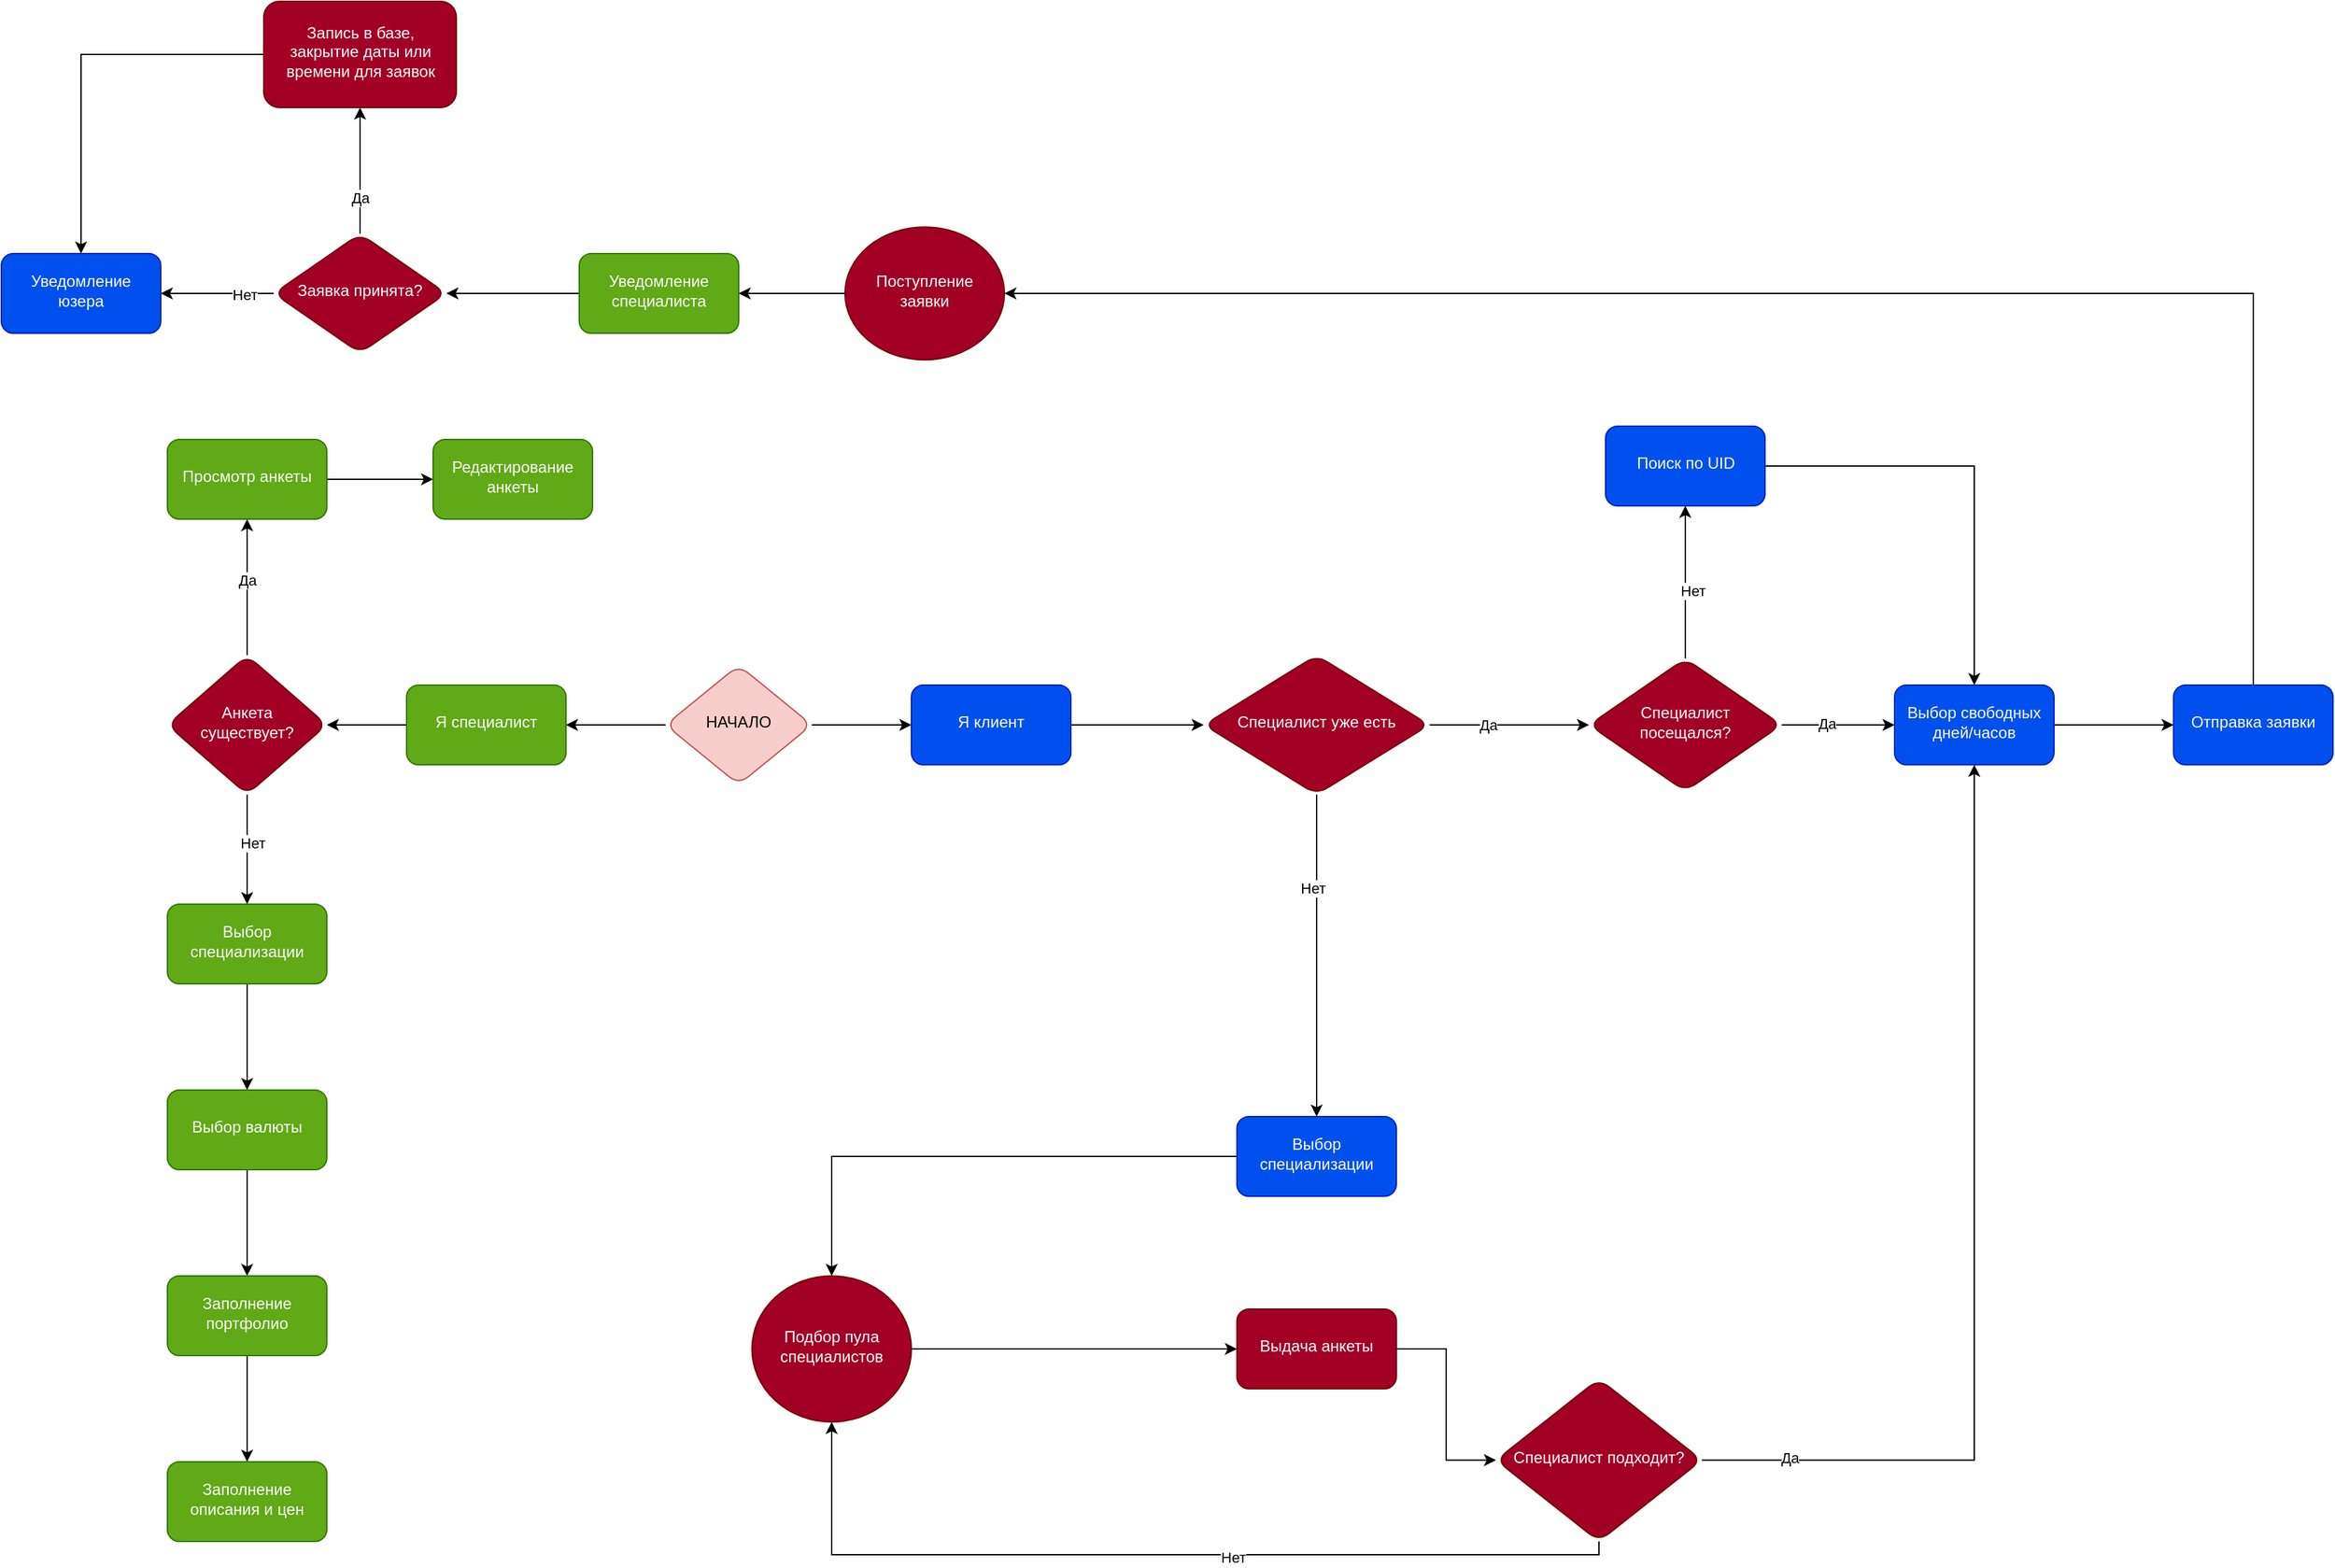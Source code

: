 <mxfile version="22.0.0" type="github" pages="2">
  <diagram id="C5RBs43oDa-KdzZeNtuy" name="main">
    <mxGraphModel dx="2327" dy="1945" grid="1" gridSize="10" guides="1" tooltips="1" connect="1" arrows="1" fold="1" page="1" pageScale="1" pageWidth="827" pageHeight="1169" math="0" shadow="0">
      <root>
        <mxCell id="WIyWlLk6GJQsqaUBKTNV-0" />
        <mxCell id="WIyWlLk6GJQsqaUBKTNV-1" parent="WIyWlLk6GJQsqaUBKTNV-0" />
        <mxCell id="lmuuh1b2axS20Bc5aRuu-1" value="" style="edgeStyle=orthogonalEdgeStyle;rounded=0;orthogonalLoop=1;jettySize=auto;html=1;" edge="1" parent="WIyWlLk6GJQsqaUBKTNV-1" source="WIyWlLk6GJQsqaUBKTNV-6" target="lmuuh1b2axS20Bc5aRuu-0">
          <mxGeometry relative="1" as="geometry" />
        </mxCell>
        <mxCell id="lmuuh1b2axS20Bc5aRuu-3" value="" style="edgeStyle=orthogonalEdgeStyle;rounded=0;orthogonalLoop=1;jettySize=auto;html=1;" edge="1" parent="WIyWlLk6GJQsqaUBKTNV-1" source="WIyWlLk6GJQsqaUBKTNV-6" target="lmuuh1b2axS20Bc5aRuu-2">
          <mxGeometry relative="1" as="geometry" />
        </mxCell>
        <mxCell id="WIyWlLk6GJQsqaUBKTNV-6" value="НАЧАЛО" style="rhombus;whiteSpace=wrap;html=1;shadow=0;fontFamily=Helvetica;fontSize=12;align=center;strokeWidth=1;spacing=6;spacingTop=-4;rounded=1;labelBackgroundColor=none;fillColor=#f8cecc;strokeColor=#b85450;" parent="WIyWlLk6GJQsqaUBKTNV-1" vertex="1">
          <mxGeometry x="325" width="110" height="90" as="geometry" />
        </mxCell>
        <mxCell id="R9TGq8U2mme78dOF1fop-21" style="edgeStyle=orthogonalEdgeStyle;rounded=1;orthogonalLoop=1;jettySize=auto;html=1;exitX=0.5;exitY=1;exitDx=0;exitDy=0;entryX=0;entryY=0.5;entryDx=0;entryDy=0;strokeColor=#23445D;" parent="WIyWlLk6GJQsqaUBKTNV-1" source="R9TGq8U2mme78dOF1fop-17" edge="1">
          <mxGeometry relative="1" as="geometry">
            <Array as="points">
              <mxPoint x="380" y="550" />
              <mxPoint x="270" y="550" />
              <mxPoint x="270" y="330" />
            </Array>
            <mxPoint x="330" y="330" as="targetPoint" />
          </mxGeometry>
        </mxCell>
        <mxCell id="lmuuh1b2axS20Bc5aRuu-5" value="" style="edgeStyle=orthogonalEdgeStyle;rounded=0;orthogonalLoop=1;jettySize=auto;html=1;" edge="1" parent="WIyWlLk6GJQsqaUBKTNV-1" source="lmuuh1b2axS20Bc5aRuu-0" target="lmuuh1b2axS20Bc5aRuu-4">
          <mxGeometry relative="1" as="geometry" />
        </mxCell>
        <mxCell id="lmuuh1b2axS20Bc5aRuu-0" value="Я специалист" style="whiteSpace=wrap;html=1;fillColor=#60a917;strokeColor=#2D7600;fontColor=#ffffff;shadow=0;strokeWidth=1;spacing=6;spacingTop=-4;rounded=1;labelBackgroundColor=none;" vertex="1" parent="WIyWlLk6GJQsqaUBKTNV-1">
          <mxGeometry x="130" y="15" width="120" height="60" as="geometry" />
        </mxCell>
        <mxCell id="lmuuh1b2axS20Bc5aRuu-40" value="" style="edgeStyle=orthogonalEdgeStyle;rounded=0;orthogonalLoop=1;jettySize=auto;html=1;" edge="1" parent="WIyWlLk6GJQsqaUBKTNV-1" source="lmuuh1b2axS20Bc5aRuu-2" target="lmuuh1b2axS20Bc5aRuu-39">
          <mxGeometry relative="1" as="geometry" />
        </mxCell>
        <mxCell id="lmuuh1b2axS20Bc5aRuu-2" value="Я клиент" style="whiteSpace=wrap;html=1;fillColor=#0050ef;strokeColor=#001DBC;fontColor=#ffffff;shadow=0;strokeWidth=1;spacing=6;spacingTop=-4;rounded=1;labelBackgroundColor=none;" vertex="1" parent="WIyWlLk6GJQsqaUBKTNV-1">
          <mxGeometry x="510" y="15" width="120" height="60" as="geometry" />
        </mxCell>
        <mxCell id="lmuuh1b2axS20Bc5aRuu-7" value="" style="edgeStyle=orthogonalEdgeStyle;rounded=0;orthogonalLoop=1;jettySize=auto;html=1;" edge="1" parent="WIyWlLk6GJQsqaUBKTNV-1" source="lmuuh1b2axS20Bc5aRuu-4" target="lmuuh1b2axS20Bc5aRuu-6">
          <mxGeometry relative="1" as="geometry" />
        </mxCell>
        <mxCell id="lmuuh1b2axS20Bc5aRuu-8" value="Нет" style="edgeLabel;html=1;align=center;verticalAlign=middle;resizable=0;points=[];" vertex="1" connectable="0" parent="lmuuh1b2axS20Bc5aRuu-7">
          <mxGeometry x="-0.139" y="4" relative="1" as="geometry">
            <mxPoint y="1" as="offset" />
          </mxGeometry>
        </mxCell>
        <mxCell id="lmuuh1b2axS20Bc5aRuu-10" value="" style="edgeStyle=orthogonalEdgeStyle;rounded=0;orthogonalLoop=1;jettySize=auto;html=1;" edge="1" parent="WIyWlLk6GJQsqaUBKTNV-1" source="lmuuh1b2axS20Bc5aRuu-4" target="lmuuh1b2axS20Bc5aRuu-9">
          <mxGeometry relative="1" as="geometry" />
        </mxCell>
        <mxCell id="lmuuh1b2axS20Bc5aRuu-11" value="Да" style="edgeLabel;html=1;align=center;verticalAlign=middle;resizable=0;points=[];" vertex="1" connectable="0" parent="lmuuh1b2axS20Bc5aRuu-10">
          <mxGeometry x="0.102" relative="1" as="geometry">
            <mxPoint as="offset" />
          </mxGeometry>
        </mxCell>
        <mxCell id="lmuuh1b2axS20Bc5aRuu-4" value="Анкета существует?" style="rhombus;whiteSpace=wrap;html=1;fillColor=#a20025;strokeColor=#6F0000;fontColor=#ffffff;shadow=0;strokeWidth=1;spacing=6;spacingTop=-4;rounded=1;labelBackgroundColor=none;" vertex="1" parent="WIyWlLk6GJQsqaUBKTNV-1">
          <mxGeometry x="-50" y="-7.5" width="120" height="105" as="geometry" />
        </mxCell>
        <mxCell id="lmuuh1b2axS20Bc5aRuu-23" value="" style="edgeStyle=orthogonalEdgeStyle;rounded=0;orthogonalLoop=1;jettySize=auto;html=1;" edge="1" parent="WIyWlLk6GJQsqaUBKTNV-1" source="lmuuh1b2axS20Bc5aRuu-6" target="lmuuh1b2axS20Bc5aRuu-22">
          <mxGeometry relative="1" as="geometry" />
        </mxCell>
        <mxCell id="lmuuh1b2axS20Bc5aRuu-6" value="Выбор специализации" style="whiteSpace=wrap;html=1;fillColor=#60a917;strokeColor=#2D7600;fontColor=#ffffff;shadow=0;strokeWidth=1;spacing=6;spacingTop=-4;rounded=1;labelBackgroundColor=none;" vertex="1" parent="WIyWlLk6GJQsqaUBKTNV-1">
          <mxGeometry x="-50" y="180" width="120" height="60" as="geometry" />
        </mxCell>
        <mxCell id="lmuuh1b2axS20Bc5aRuu-13" value="" style="edgeStyle=orthogonalEdgeStyle;rounded=0;orthogonalLoop=1;jettySize=auto;html=1;" edge="1" parent="WIyWlLk6GJQsqaUBKTNV-1" source="lmuuh1b2axS20Bc5aRuu-9" target="lmuuh1b2axS20Bc5aRuu-12">
          <mxGeometry relative="1" as="geometry" />
        </mxCell>
        <mxCell id="lmuuh1b2axS20Bc5aRuu-9" value="Просмотр анкеты" style="whiteSpace=wrap;html=1;fillColor=#60a917;strokeColor=#2D7600;fontColor=#ffffff;shadow=0;strokeWidth=1;spacing=6;spacingTop=-4;rounded=1;labelBackgroundColor=none;" vertex="1" parent="WIyWlLk6GJQsqaUBKTNV-1">
          <mxGeometry x="-50" y="-170" width="120" height="60" as="geometry" />
        </mxCell>
        <mxCell id="lmuuh1b2axS20Bc5aRuu-12" value="Редактирование&lt;br&gt;анкеты" style="whiteSpace=wrap;html=1;fillColor=#60a917;strokeColor=#2D7600;fontColor=#ffffff;shadow=0;strokeWidth=1;spacing=6;spacingTop=-4;rounded=1;labelBackgroundColor=none;" vertex="1" parent="WIyWlLk6GJQsqaUBKTNV-1">
          <mxGeometry x="150" y="-170" width="120" height="60" as="geometry" />
        </mxCell>
        <mxCell id="lmuuh1b2axS20Bc5aRuu-25" value="" style="edgeStyle=orthogonalEdgeStyle;rounded=0;orthogonalLoop=1;jettySize=auto;html=1;" edge="1" parent="WIyWlLk6GJQsqaUBKTNV-1" source="lmuuh1b2axS20Bc5aRuu-22" target="lmuuh1b2axS20Bc5aRuu-24">
          <mxGeometry relative="1" as="geometry" />
        </mxCell>
        <mxCell id="lmuuh1b2axS20Bc5aRuu-22" value="Выбор валюты" style="whiteSpace=wrap;html=1;fillColor=#60a917;strokeColor=#2D7600;fontColor=#ffffff;shadow=0;strokeWidth=1;spacing=6;spacingTop=-4;rounded=1;labelBackgroundColor=none;" vertex="1" parent="WIyWlLk6GJQsqaUBKTNV-1">
          <mxGeometry x="-50" y="320" width="120" height="60" as="geometry" />
        </mxCell>
        <mxCell id="lmuuh1b2axS20Bc5aRuu-27" value="" style="edgeStyle=orthogonalEdgeStyle;rounded=0;orthogonalLoop=1;jettySize=auto;html=1;" edge="1" parent="WIyWlLk6GJQsqaUBKTNV-1" source="lmuuh1b2axS20Bc5aRuu-24" target="lmuuh1b2axS20Bc5aRuu-26">
          <mxGeometry relative="1" as="geometry" />
        </mxCell>
        <mxCell id="lmuuh1b2axS20Bc5aRuu-24" value="Заполнение портфолио" style="whiteSpace=wrap;html=1;fillColor=#60a917;strokeColor=#2D7600;fontColor=#ffffff;shadow=0;strokeWidth=1;spacing=6;spacingTop=-4;rounded=1;labelBackgroundColor=none;" vertex="1" parent="WIyWlLk6GJQsqaUBKTNV-1">
          <mxGeometry x="-50" y="460" width="120" height="60" as="geometry" />
        </mxCell>
        <mxCell id="lmuuh1b2axS20Bc5aRuu-26" value="Заполнение описания и цен" style="whiteSpace=wrap;html=1;fillColor=#60a917;strokeColor=#2D7600;fontColor=#ffffff;shadow=0;strokeWidth=1;spacing=6;spacingTop=-4;rounded=1;labelBackgroundColor=none;" vertex="1" parent="WIyWlLk6GJQsqaUBKTNV-1">
          <mxGeometry x="-50" y="600" width="120" height="60" as="geometry" />
        </mxCell>
        <mxCell id="lmuuh1b2axS20Bc5aRuu-48" value="" style="edgeStyle=orthogonalEdgeStyle;rounded=0;orthogonalLoop=1;jettySize=auto;html=1;entryX=0.5;entryY=0;entryDx=0;entryDy=0;" edge="1" parent="WIyWlLk6GJQsqaUBKTNV-1" source="lmuuh1b2axS20Bc5aRuu-39" target="lmuuh1b2axS20Bc5aRuu-62">
          <mxGeometry relative="1" as="geometry">
            <mxPoint x="815.0" y="200" as="targetPoint" />
          </mxGeometry>
        </mxCell>
        <mxCell id="lmuuh1b2axS20Bc5aRuu-49" value="Нет" style="edgeLabel;html=1;align=center;verticalAlign=middle;resizable=0;points=[];" vertex="1" connectable="0" parent="lmuuh1b2axS20Bc5aRuu-48">
          <mxGeometry x="-0.417" y="-3" relative="1" as="geometry">
            <mxPoint as="offset" />
          </mxGeometry>
        </mxCell>
        <mxCell id="lmuuh1b2axS20Bc5aRuu-53" value="" style="edgeStyle=orthogonalEdgeStyle;rounded=0;orthogonalLoop=1;jettySize=auto;html=1;" edge="1" parent="WIyWlLk6GJQsqaUBKTNV-1" source="lmuuh1b2axS20Bc5aRuu-39" target="lmuuh1b2axS20Bc5aRuu-52">
          <mxGeometry relative="1" as="geometry" />
        </mxCell>
        <mxCell id="lmuuh1b2axS20Bc5aRuu-68" value="Да" style="edgeLabel;html=1;align=center;verticalAlign=middle;resizable=0;points=[];" vertex="1" connectable="0" parent="lmuuh1b2axS20Bc5aRuu-53">
          <mxGeometry x="-0.279" relative="1" as="geometry">
            <mxPoint as="offset" />
          </mxGeometry>
        </mxCell>
        <mxCell id="lmuuh1b2axS20Bc5aRuu-39" value="Специалист уже есть" style="rhombus;whiteSpace=wrap;html=1;fillColor=#a20025;strokeColor=#6F0000;fontColor=#ffffff;shadow=0;strokeWidth=1;spacing=6;spacingTop=-4;rounded=1;labelBackgroundColor=none;" vertex="1" parent="WIyWlLk6GJQsqaUBKTNV-1">
          <mxGeometry x="730" y="-7.5" width="170" height="105" as="geometry" />
        </mxCell>
        <mxCell id="lmuuh1b2axS20Bc5aRuu-46" value="" style="edgeStyle=orthogonalEdgeStyle;rounded=0;orthogonalLoop=1;jettySize=auto;html=1;" edge="1" parent="WIyWlLk6GJQsqaUBKTNV-1" source="lmuuh1b2axS20Bc5aRuu-42" target="lmuuh1b2axS20Bc5aRuu-45">
          <mxGeometry relative="1" as="geometry" />
        </mxCell>
        <mxCell id="lmuuh1b2axS20Bc5aRuu-42" value="Выбор свободных дней/часов" style="whiteSpace=wrap;html=1;fillColor=#0050ef;strokeColor=#001DBC;fontColor=#ffffff;shadow=0;strokeWidth=1;spacing=6;spacingTop=-4;rounded=1;labelBackgroundColor=none;" vertex="1" parent="WIyWlLk6GJQsqaUBKTNV-1">
          <mxGeometry x="1250" y="15" width="120" height="60" as="geometry" />
        </mxCell>
        <mxCell id="lmuuh1b2axS20Bc5aRuu-79" style="edgeStyle=orthogonalEdgeStyle;rounded=0;orthogonalLoop=1;jettySize=auto;html=1;entryX=1;entryY=0.5;entryDx=0;entryDy=0;exitX=0.5;exitY=0;exitDx=0;exitDy=0;" edge="1" parent="WIyWlLk6GJQsqaUBKTNV-1" source="lmuuh1b2axS20Bc5aRuu-45" target="lmuuh1b2axS20Bc5aRuu-77">
          <mxGeometry relative="1" as="geometry" />
        </mxCell>
        <mxCell id="lmuuh1b2axS20Bc5aRuu-45" value="Отправка заявки" style="whiteSpace=wrap;html=1;fillColor=#0050ef;strokeColor=#001DBC;fontColor=#ffffff;shadow=0;strokeWidth=1;spacing=6;spacingTop=-4;rounded=1;labelBackgroundColor=none;" vertex="1" parent="WIyWlLk6GJQsqaUBKTNV-1">
          <mxGeometry x="1460" y="15" width="120" height="60" as="geometry" />
        </mxCell>
        <mxCell id="lmuuh1b2axS20Bc5aRuu-54" value="" style="edgeStyle=orthogonalEdgeStyle;rounded=0;orthogonalLoop=1;jettySize=auto;html=1;" edge="1" parent="WIyWlLk6GJQsqaUBKTNV-1" source="lmuuh1b2axS20Bc5aRuu-52" target="lmuuh1b2axS20Bc5aRuu-42">
          <mxGeometry relative="1" as="geometry" />
        </mxCell>
        <mxCell id="lmuuh1b2axS20Bc5aRuu-55" value="Да" style="edgeLabel;html=1;align=center;verticalAlign=middle;resizable=0;points=[];" vertex="1" connectable="0" parent="lmuuh1b2axS20Bc5aRuu-54">
          <mxGeometry x="-0.197" y="1" relative="1" as="geometry">
            <mxPoint as="offset" />
          </mxGeometry>
        </mxCell>
        <mxCell id="lmuuh1b2axS20Bc5aRuu-57" value="" style="edgeStyle=orthogonalEdgeStyle;rounded=0;orthogonalLoop=1;jettySize=auto;html=1;" edge="1" parent="WIyWlLk6GJQsqaUBKTNV-1" source="lmuuh1b2axS20Bc5aRuu-52" target="lmuuh1b2axS20Bc5aRuu-56">
          <mxGeometry relative="1" as="geometry" />
        </mxCell>
        <mxCell id="lmuuh1b2axS20Bc5aRuu-59" value="Нет" style="edgeLabel;html=1;align=center;verticalAlign=middle;resizable=0;points=[];" vertex="1" connectable="0" parent="lmuuh1b2axS20Bc5aRuu-57">
          <mxGeometry x="-0.115" y="-5" relative="1" as="geometry">
            <mxPoint as="offset" />
          </mxGeometry>
        </mxCell>
        <mxCell id="lmuuh1b2axS20Bc5aRuu-52" value="Специалист посещался?" style="rhombus;whiteSpace=wrap;html=1;fillColor=#a20025;strokeColor=#6F0000;fontColor=#ffffff;shadow=0;strokeWidth=1;spacing=6;spacingTop=-4;rounded=1;labelBackgroundColor=none;" vertex="1" parent="WIyWlLk6GJQsqaUBKTNV-1">
          <mxGeometry x="1020" y="-5" width="145" height="100" as="geometry" />
        </mxCell>
        <mxCell id="lmuuh1b2axS20Bc5aRuu-69" style="edgeStyle=orthogonalEdgeStyle;rounded=0;orthogonalLoop=1;jettySize=auto;html=1;entryX=0.5;entryY=0;entryDx=0;entryDy=0;" edge="1" parent="WIyWlLk6GJQsqaUBKTNV-1" source="lmuuh1b2axS20Bc5aRuu-56" target="lmuuh1b2axS20Bc5aRuu-42">
          <mxGeometry relative="1" as="geometry" />
        </mxCell>
        <mxCell id="lmuuh1b2axS20Bc5aRuu-56" value="Поиск по UID" style="whiteSpace=wrap;html=1;fillColor=#0050ef;strokeColor=#001DBC;fontColor=#ffffff;shadow=0;strokeWidth=1;spacing=6;spacingTop=-4;rounded=1;labelBackgroundColor=none;" vertex="1" parent="WIyWlLk6GJQsqaUBKTNV-1">
          <mxGeometry x="1032.5" y="-180" width="120" height="60" as="geometry" />
        </mxCell>
        <mxCell id="lmuuh1b2axS20Bc5aRuu-65" value="" style="edgeStyle=orthogonalEdgeStyle;rounded=0;orthogonalLoop=1;jettySize=auto;html=1;" edge="1" parent="WIyWlLk6GJQsqaUBKTNV-1" source="lmuuh1b2axS20Bc5aRuu-62" target="lmuuh1b2axS20Bc5aRuu-64">
          <mxGeometry relative="1" as="geometry" />
        </mxCell>
        <mxCell id="lmuuh1b2axS20Bc5aRuu-62" value="Выбор специализации" style="whiteSpace=wrap;html=1;fillColor=#0050ef;strokeColor=#001DBC;fontColor=#ffffff;shadow=0;strokeWidth=1;spacing=6;spacingTop=-4;rounded=1;labelBackgroundColor=none;" vertex="1" parent="WIyWlLk6GJQsqaUBKTNV-1">
          <mxGeometry x="755" y="340" width="120" height="60" as="geometry" />
        </mxCell>
        <mxCell id="lmuuh1b2axS20Bc5aRuu-67" value="" style="edgeStyle=orthogonalEdgeStyle;rounded=0;orthogonalLoop=1;jettySize=auto;html=1;" edge="1" parent="WIyWlLk6GJQsqaUBKTNV-1" source="lmuuh1b2axS20Bc5aRuu-64" target="lmuuh1b2axS20Bc5aRuu-66">
          <mxGeometry relative="1" as="geometry" />
        </mxCell>
        <mxCell id="lmuuh1b2axS20Bc5aRuu-64" value="Подбор пула специалистов" style="ellipse;whiteSpace=wrap;html=1;fillColor=#a20025;strokeColor=#6F0000;fontColor=#ffffff;shadow=0;strokeWidth=1;spacing=6;spacingTop=-4;rounded=1;labelBackgroundColor=none;" vertex="1" parent="WIyWlLk6GJQsqaUBKTNV-1">
          <mxGeometry x="390" y="460" width="120" height="110" as="geometry" />
        </mxCell>
        <mxCell id="lmuuh1b2axS20Bc5aRuu-71" value="" style="edgeStyle=orthogonalEdgeStyle;rounded=0;orthogonalLoop=1;jettySize=auto;html=1;" edge="1" parent="WIyWlLk6GJQsqaUBKTNV-1" source="lmuuh1b2axS20Bc5aRuu-66" target="lmuuh1b2axS20Bc5aRuu-70">
          <mxGeometry relative="1" as="geometry" />
        </mxCell>
        <mxCell id="lmuuh1b2axS20Bc5aRuu-66" value="Выдача анкеты" style="whiteSpace=wrap;html=1;fillColor=#a20025;strokeColor=#6F0000;fontColor=#ffffff;shadow=0;strokeWidth=1;spacing=6;spacingTop=-4;rounded=1;labelBackgroundColor=none;" vertex="1" parent="WIyWlLk6GJQsqaUBKTNV-1">
          <mxGeometry x="755" y="485" width="120" height="60" as="geometry" />
        </mxCell>
        <mxCell id="lmuuh1b2axS20Bc5aRuu-73" style="edgeStyle=orthogonalEdgeStyle;rounded=0;orthogonalLoop=1;jettySize=auto;html=1;entryX=0.5;entryY=1;entryDx=0;entryDy=0;" edge="1" parent="WIyWlLk6GJQsqaUBKTNV-1" source="lmuuh1b2axS20Bc5aRuu-70" target="lmuuh1b2axS20Bc5aRuu-64">
          <mxGeometry relative="1" as="geometry">
            <Array as="points">
              <mxPoint x="1027" y="670" />
              <mxPoint x="450" y="670" />
            </Array>
          </mxGeometry>
        </mxCell>
        <mxCell id="lmuuh1b2axS20Bc5aRuu-74" value="Нет" style="edgeLabel;html=1;align=center;verticalAlign=middle;resizable=0;points=[];" vertex="1" connectable="0" parent="lmuuh1b2axS20Bc5aRuu-73">
          <mxGeometry x="-0.169" y="2" relative="1" as="geometry">
            <mxPoint as="offset" />
          </mxGeometry>
        </mxCell>
        <mxCell id="lmuuh1b2axS20Bc5aRuu-75" style="edgeStyle=orthogonalEdgeStyle;rounded=0;orthogonalLoop=1;jettySize=auto;html=1;entryX=0.5;entryY=1;entryDx=0;entryDy=0;" edge="1" parent="WIyWlLk6GJQsqaUBKTNV-1" source="lmuuh1b2axS20Bc5aRuu-70" target="lmuuh1b2axS20Bc5aRuu-42">
          <mxGeometry relative="1" as="geometry" />
        </mxCell>
        <mxCell id="lmuuh1b2axS20Bc5aRuu-76" value="Да" style="edgeLabel;html=1;align=center;verticalAlign=middle;resizable=0;points=[];" vertex="1" connectable="0" parent="lmuuh1b2axS20Bc5aRuu-75">
          <mxGeometry x="-0.82" y="2" relative="1" as="geometry">
            <mxPoint as="offset" />
          </mxGeometry>
        </mxCell>
        <mxCell id="lmuuh1b2axS20Bc5aRuu-70" value="Специалист подходит?" style="rhombus;whiteSpace=wrap;html=1;fillColor=#a20025;strokeColor=#6F0000;fontColor=#ffffff;shadow=0;strokeWidth=1;spacing=6;spacingTop=-4;rounded=1;labelBackgroundColor=none;" vertex="1" parent="WIyWlLk6GJQsqaUBKTNV-1">
          <mxGeometry x="950" y="537.5" width="155" height="122.5" as="geometry" />
        </mxCell>
        <mxCell id="lmuuh1b2axS20Bc5aRuu-81" value="" style="edgeStyle=orthogonalEdgeStyle;rounded=0;orthogonalLoop=1;jettySize=auto;html=1;" edge="1" parent="WIyWlLk6GJQsqaUBKTNV-1" source="lmuuh1b2axS20Bc5aRuu-77" target="lmuuh1b2axS20Bc5aRuu-80">
          <mxGeometry relative="1" as="geometry" />
        </mxCell>
        <mxCell id="lmuuh1b2axS20Bc5aRuu-77" value="Поступление заявки" style="ellipse;whiteSpace=wrap;html=1;fillColor=#a20025;strokeColor=#6F0000;fontColor=#ffffff;shadow=0;strokeWidth=1;spacing=6;spacingTop=-4;rounded=1;labelBackgroundColor=none;" vertex="1" parent="WIyWlLk6GJQsqaUBKTNV-1">
          <mxGeometry x="460" y="-330" width="120" height="100" as="geometry" />
        </mxCell>
        <mxCell id="lmuuh1b2axS20Bc5aRuu-83" value="" style="edgeStyle=orthogonalEdgeStyle;rounded=0;orthogonalLoop=1;jettySize=auto;html=1;" edge="1" parent="WIyWlLk6GJQsqaUBKTNV-1" source="lmuuh1b2axS20Bc5aRuu-80" target="lmuuh1b2axS20Bc5aRuu-82">
          <mxGeometry relative="1" as="geometry" />
        </mxCell>
        <mxCell id="lmuuh1b2axS20Bc5aRuu-80" value="Уведомление&lt;br&gt;специалиста" style="whiteSpace=wrap;html=1;fillColor=#60a917;strokeColor=#2D7600;fontColor=#ffffff;shadow=0;strokeWidth=1;spacing=6;spacingTop=-4;rounded=1;labelBackgroundColor=none;" vertex="1" parent="WIyWlLk6GJQsqaUBKTNV-1">
          <mxGeometry x="260" y="-310" width="120" height="60" as="geometry" />
        </mxCell>
        <mxCell id="lmuuh1b2axS20Bc5aRuu-85" value="" style="edgeStyle=orthogonalEdgeStyle;rounded=0;orthogonalLoop=1;jettySize=auto;html=1;" edge="1" parent="WIyWlLk6GJQsqaUBKTNV-1" source="lmuuh1b2axS20Bc5aRuu-82" target="lmuuh1b2axS20Bc5aRuu-84">
          <mxGeometry relative="1" as="geometry" />
        </mxCell>
        <mxCell id="lmuuh1b2axS20Bc5aRuu-86" value="Да" style="edgeLabel;html=1;align=center;verticalAlign=middle;resizable=0;points=[];" vertex="1" connectable="0" parent="lmuuh1b2axS20Bc5aRuu-85">
          <mxGeometry x="-0.429" relative="1" as="geometry">
            <mxPoint as="offset" />
          </mxGeometry>
        </mxCell>
        <mxCell id="lmuuh1b2axS20Bc5aRuu-88" value="" style="edgeStyle=orthogonalEdgeStyle;rounded=0;orthogonalLoop=1;jettySize=auto;html=1;" edge="1" parent="WIyWlLk6GJQsqaUBKTNV-1" source="lmuuh1b2axS20Bc5aRuu-82" target="lmuuh1b2axS20Bc5aRuu-87">
          <mxGeometry relative="1" as="geometry" />
        </mxCell>
        <mxCell id="lmuuh1b2axS20Bc5aRuu-89" value="Нет" style="edgeLabel;html=1;align=center;verticalAlign=middle;resizable=0;points=[];" vertex="1" connectable="0" parent="lmuuh1b2axS20Bc5aRuu-88">
          <mxGeometry x="-0.472" y="1" relative="1" as="geometry">
            <mxPoint as="offset" />
          </mxGeometry>
        </mxCell>
        <mxCell id="lmuuh1b2axS20Bc5aRuu-82" value="Заявка принята?" style="rhombus;whiteSpace=wrap;html=1;fillColor=#a20025;strokeColor=#6F0000;fontColor=#ffffff;shadow=0;strokeWidth=1;spacing=6;spacingTop=-4;rounded=1;labelBackgroundColor=none;" vertex="1" parent="WIyWlLk6GJQsqaUBKTNV-1">
          <mxGeometry x="30" y="-325" width="130" height="90" as="geometry" />
        </mxCell>
        <mxCell id="lmuuh1b2axS20Bc5aRuu-92" style="edgeStyle=orthogonalEdgeStyle;rounded=0;orthogonalLoop=1;jettySize=auto;html=1;" edge="1" parent="WIyWlLk6GJQsqaUBKTNV-1" source="lmuuh1b2axS20Bc5aRuu-84" target="lmuuh1b2axS20Bc5aRuu-87">
          <mxGeometry relative="1" as="geometry" />
        </mxCell>
        <mxCell id="lmuuh1b2axS20Bc5aRuu-84" value="Запись в базе, закрытие даты или времени для заявок" style="whiteSpace=wrap;html=1;fillColor=#a20025;strokeColor=#6F0000;fontColor=#ffffff;shadow=0;strokeWidth=1;spacing=6;spacingTop=-4;rounded=1;labelBackgroundColor=none;" vertex="1" parent="WIyWlLk6GJQsqaUBKTNV-1">
          <mxGeometry x="22.5" y="-500" width="145" height="80" as="geometry" />
        </mxCell>
        <mxCell id="lmuuh1b2axS20Bc5aRuu-87" value="Уведомление юзера" style="whiteSpace=wrap;html=1;fillColor=#0050ef;strokeColor=#001DBC;fontColor=#ffffff;shadow=0;strokeWidth=1;spacing=6;spacingTop=-4;rounded=1;labelBackgroundColor=none;" vertex="1" parent="WIyWlLk6GJQsqaUBKTNV-1">
          <mxGeometry x="-175" y="-310" width="120" height="60" as="geometry" />
        </mxCell>
      </root>
    </mxGraphModel>
  </diagram>
  <diagram id="4FVOCtrVSHcJLGdYvnLK" name="specialist">
    <mxGraphModel dx="1158" dy="619" grid="1" gridSize="10" guides="1" tooltips="1" connect="1" arrows="1" fold="1" page="1" pageScale="1" pageWidth="850" pageHeight="1100" math="0" shadow="0">
      <root>
        <mxCell id="0" />
        <mxCell id="1" parent="0" />
        <mxCell id="OFR-rP9LfR2RkuodmVVg-1" value="&lt;div&gt;Что должна иметь анкета специалиста:&lt;/div&gt;&lt;div&gt;&lt;ul&gt;&lt;li&gt;&lt;div align=&quot;left&quot;&gt;фото работ&lt;br&gt;&lt;/div&gt;&lt;/li&gt;&lt;li&gt;&lt;div align=&quot;left&quot;&gt;теги&amp;nbsp;&lt;/div&gt;&lt;/li&gt;&lt;li&gt;&lt;div align=&quot;left&quot;&gt;текст&lt;/div&gt;&lt;/li&gt;&lt;li&gt;показывать растояние до мастера&lt;br&gt;&lt;div align=&quot;left&quot;&gt;&lt;br&gt;&lt;/div&gt;&lt;/li&gt;&lt;/ul&gt;&lt;/div&gt;" style="whiteSpace=wrap;html=1;aspect=fixed;rounded=1;strokeColor=#FFFFFF;fontColor=#FFFFFF;fillColor=#182E3E;" vertex="1" parent="1">
          <mxGeometry x="250" y="40" width="310" height="310" as="geometry" />
        </mxCell>
      </root>
    </mxGraphModel>
  </diagram>
</mxfile>

